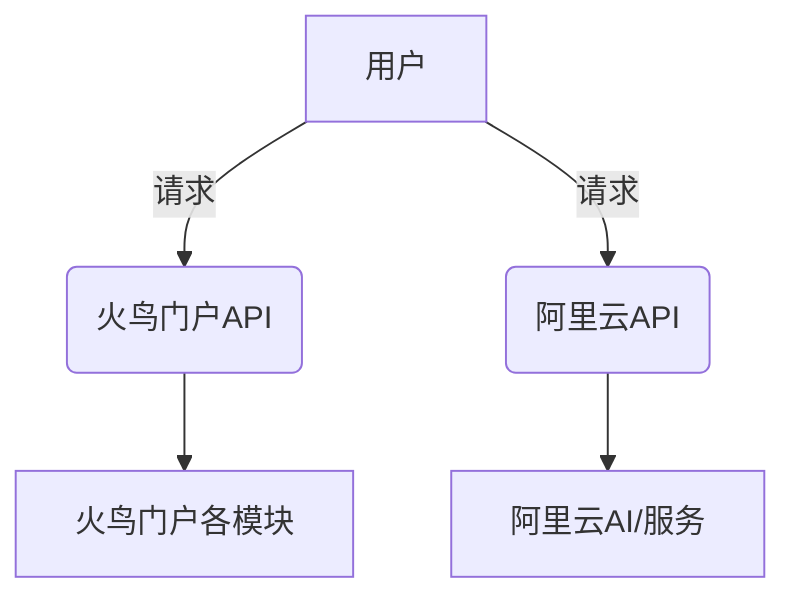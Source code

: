 %% 系统架构图（Mermaid 语法示例）
flowchart TD
    A[用户] -->|请求| B(火鸟门户API)
    A -->|请求| C(阿里云API)
    B --> D[火鸟门户各模块]
    C --> E[阿里云AI/服务]